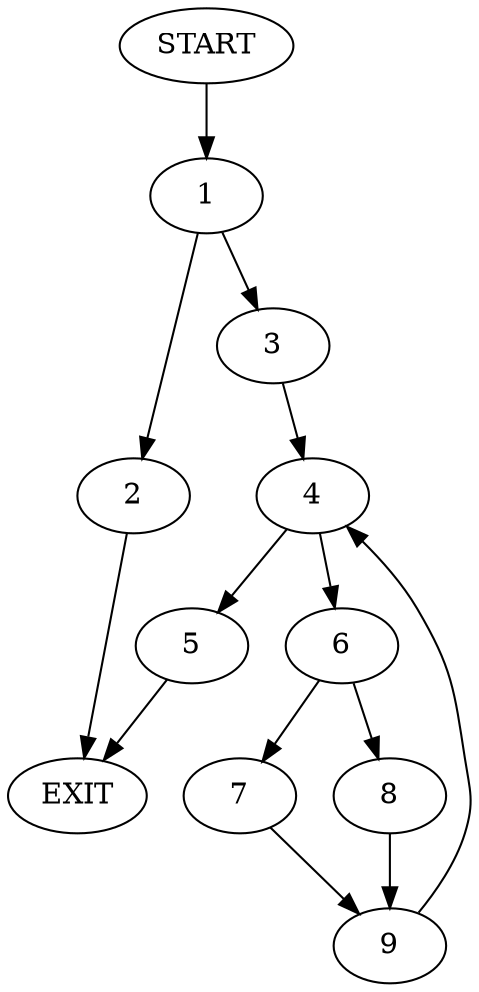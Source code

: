 digraph {
0 [label="START"];
1;
2;
3;
4;
5;
6;
7;
8;
9;
10 [label="EXIT"];
0 -> 1;
1 -> 2;
1 -> 3;
3 -> 4;
2 -> 10;
4 -> 5;
4 -> 6;
5 -> 10;
6 -> 7;
6 -> 8;
7 -> 9;
8 -> 9;
9 -> 4;
}